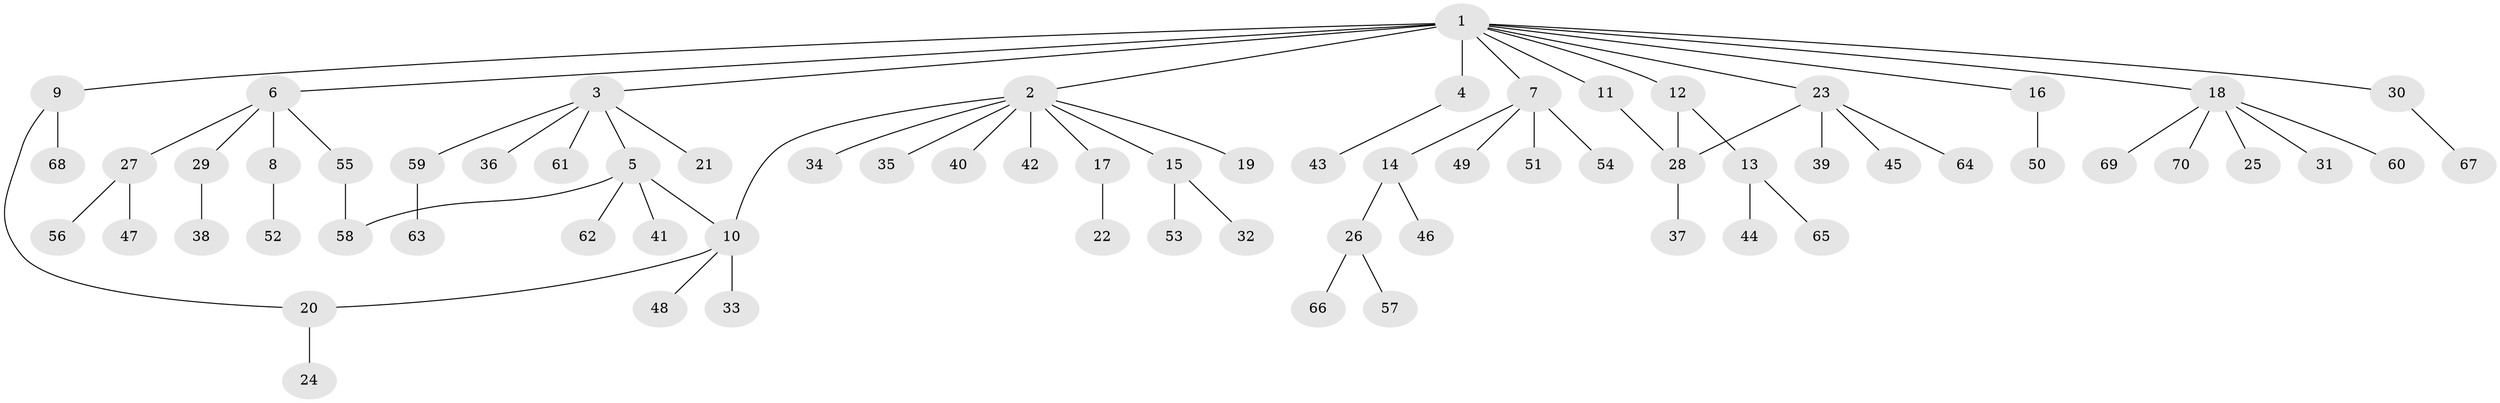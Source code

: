 // original degree distribution, {30: 0.007142857142857143, 10: 0.007142857142857143, 7: 0.02142857142857143, 1: 0.6571428571428571, 8: 0.007142857142857143, 6: 0.03571428571428571, 2: 0.16428571428571428, 3: 0.05, 4: 0.04285714285714286, 12: 0.007142857142857143}
// Generated by graph-tools (version 1.1) at 2025/35/03/09/25 02:35:34]
// undirected, 70 vertices, 74 edges
graph export_dot {
graph [start="1"]
  node [color=gray90,style=filled];
  1;
  2;
  3;
  4;
  5;
  6;
  7;
  8;
  9;
  10;
  11;
  12;
  13;
  14;
  15;
  16;
  17;
  18;
  19;
  20;
  21;
  22;
  23;
  24;
  25;
  26;
  27;
  28;
  29;
  30;
  31;
  32;
  33;
  34;
  35;
  36;
  37;
  38;
  39;
  40;
  41;
  42;
  43;
  44;
  45;
  46;
  47;
  48;
  49;
  50;
  51;
  52;
  53;
  54;
  55;
  56;
  57;
  58;
  59;
  60;
  61;
  62;
  63;
  64;
  65;
  66;
  67;
  68;
  69;
  70;
  1 -- 2 [weight=1.0];
  1 -- 3 [weight=1.0];
  1 -- 4 [weight=17.0];
  1 -- 6 [weight=1.0];
  1 -- 7 [weight=1.0];
  1 -- 9 [weight=1.0];
  1 -- 11 [weight=1.0];
  1 -- 12 [weight=1.0];
  1 -- 16 [weight=1.0];
  1 -- 18 [weight=1.0];
  1 -- 23 [weight=1.0];
  1 -- 30 [weight=1.0];
  2 -- 10 [weight=1.0];
  2 -- 15 [weight=1.0];
  2 -- 17 [weight=1.0];
  2 -- 19 [weight=1.0];
  2 -- 34 [weight=1.0];
  2 -- 35 [weight=1.0];
  2 -- 40 [weight=1.0];
  2 -- 42 [weight=1.0];
  3 -- 5 [weight=1.0];
  3 -- 21 [weight=1.0];
  3 -- 36 [weight=1.0];
  3 -- 59 [weight=1.0];
  3 -- 61 [weight=1.0];
  4 -- 43 [weight=1.0];
  5 -- 10 [weight=1.0];
  5 -- 41 [weight=1.0];
  5 -- 58 [weight=1.0];
  5 -- 62 [weight=2.0];
  6 -- 8 [weight=1.0];
  6 -- 27 [weight=1.0];
  6 -- 29 [weight=1.0];
  6 -- 55 [weight=1.0];
  7 -- 14 [weight=1.0];
  7 -- 49 [weight=1.0];
  7 -- 51 [weight=1.0];
  7 -- 54 [weight=1.0];
  8 -- 52 [weight=1.0];
  9 -- 20 [weight=1.0];
  9 -- 68 [weight=2.0];
  10 -- 20 [weight=1.0];
  10 -- 33 [weight=2.0];
  10 -- 48 [weight=1.0];
  11 -- 28 [weight=1.0];
  12 -- 13 [weight=1.0];
  12 -- 28 [weight=1.0];
  13 -- 44 [weight=1.0];
  13 -- 65 [weight=1.0];
  14 -- 26 [weight=1.0];
  14 -- 46 [weight=1.0];
  15 -- 32 [weight=2.0];
  15 -- 53 [weight=1.0];
  16 -- 50 [weight=2.0];
  17 -- 22 [weight=2.0];
  18 -- 25 [weight=1.0];
  18 -- 31 [weight=1.0];
  18 -- 60 [weight=1.0];
  18 -- 69 [weight=1.0];
  18 -- 70 [weight=1.0];
  20 -- 24 [weight=3.0];
  23 -- 28 [weight=1.0];
  23 -- 39 [weight=1.0];
  23 -- 45 [weight=1.0];
  23 -- 64 [weight=1.0];
  26 -- 57 [weight=1.0];
  26 -- 66 [weight=1.0];
  27 -- 47 [weight=1.0];
  27 -- 56 [weight=1.0];
  28 -- 37 [weight=7.0];
  29 -- 38 [weight=1.0];
  30 -- 67 [weight=1.0];
  55 -- 58 [weight=2.0];
  59 -- 63 [weight=1.0];
}
